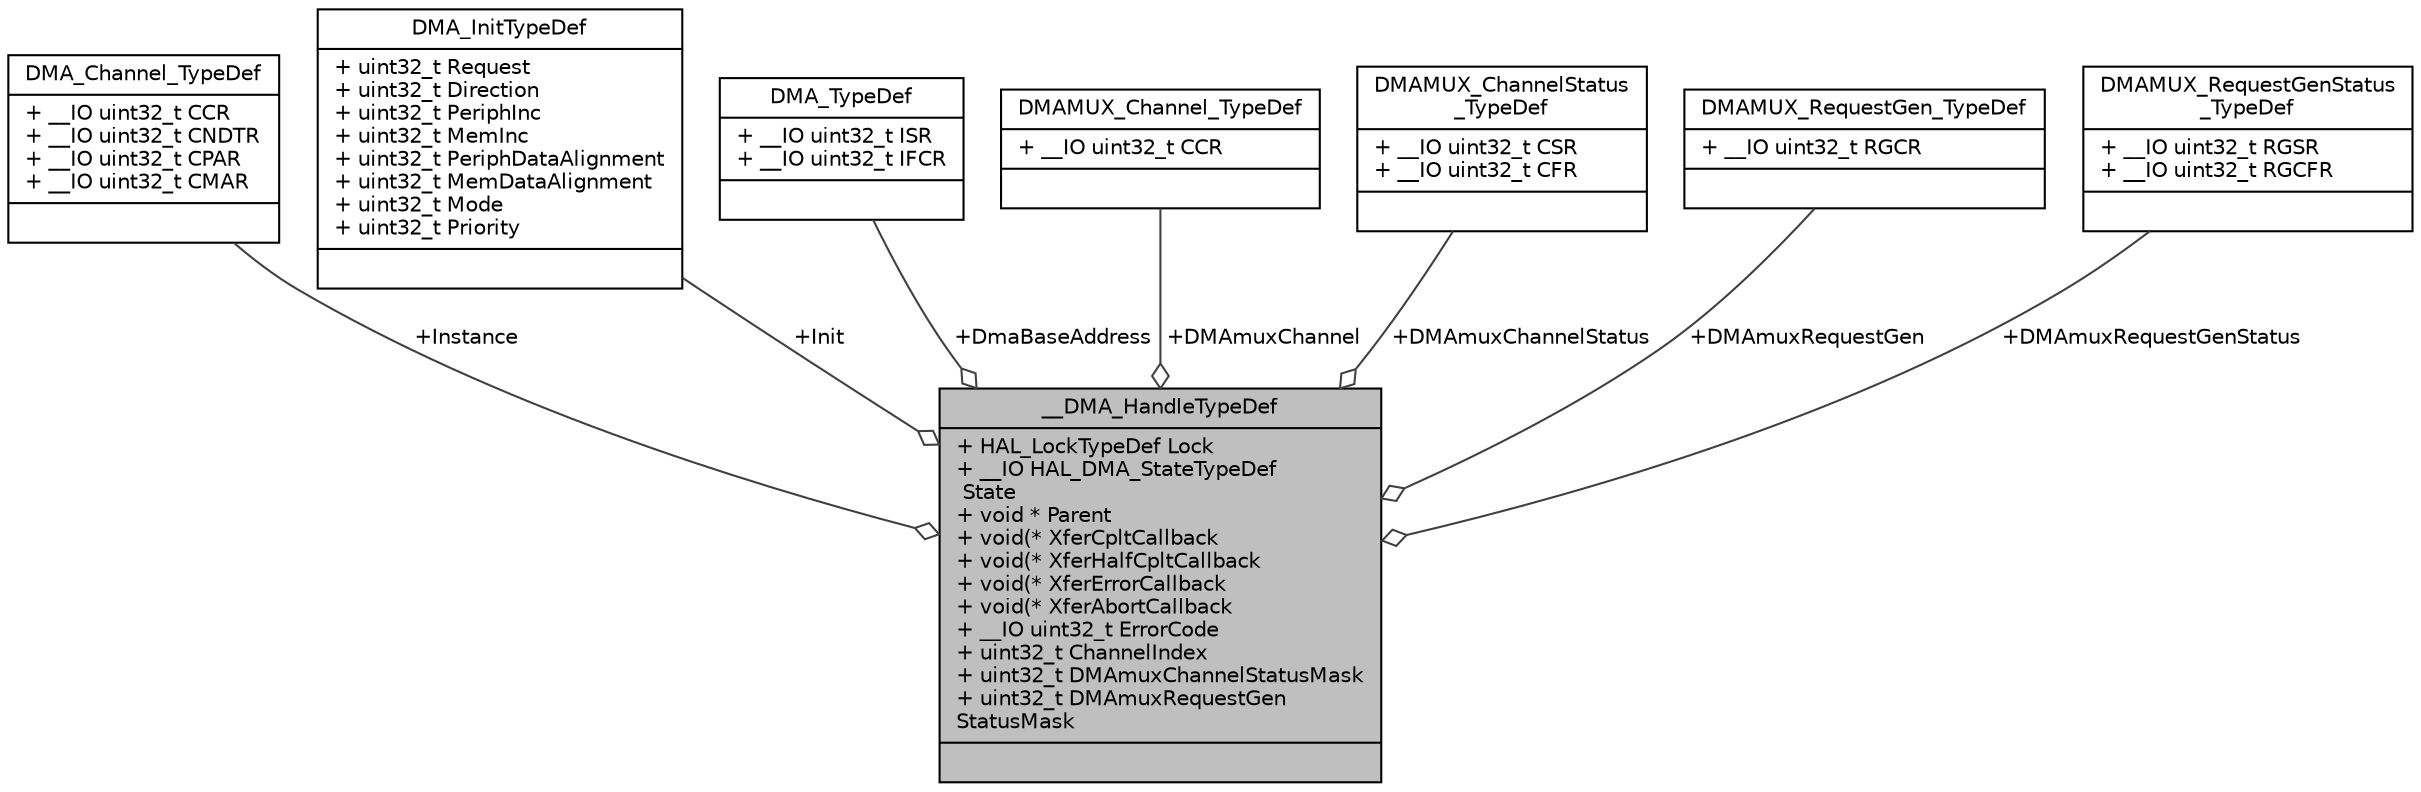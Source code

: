 digraph "__DMA_HandleTypeDef"
{
 // LATEX_PDF_SIZE
  edge [fontname="Helvetica",fontsize="10",labelfontname="Helvetica",labelfontsize="10"];
  node [fontname="Helvetica",fontsize="10",shape=record];
  Node1 [label="{__DMA_HandleTypeDef\n|+ HAL_LockTypeDef Lock\l+ __IO HAL_DMA_StateTypeDef\l State\l+ void * Parent\l+ void(* XferCpltCallback\l+ void(* XferHalfCpltCallback\l+ void(* XferErrorCallback\l+ void(* XferAbortCallback\l+ __IO uint32_t ErrorCode\l+ uint32_t ChannelIndex\l+ uint32_t DMAmuxChannelStatusMask\l+ uint32_t DMAmuxRequestGen\lStatusMask\l|}",height=0.2,width=0.4,color="black", fillcolor="grey75", style="filled", fontcolor="black",tooltip="DMA handle Structure definition."];
  Node2 -> Node1 [color="grey25",fontsize="10",style="solid",label=" +Instance" ,arrowhead="odiamond",fontname="Helvetica"];
  Node2 [label="{DMA_Channel_TypeDef\n|+ __IO uint32_t CCR\l+ __IO uint32_t CNDTR\l+ __IO uint32_t CPAR\l+ __IO uint32_t CMAR\l|}",height=0.2,width=0.4,color="black", fillcolor="white", style="filled",URL="$structDMA__Channel__TypeDef.html",tooltip="DMA Controller."];
  Node3 -> Node1 [color="grey25",fontsize="10",style="solid",label=" +Init" ,arrowhead="odiamond",fontname="Helvetica"];
  Node3 [label="{DMA_InitTypeDef\n|+ uint32_t Request\l+ uint32_t Direction\l+ uint32_t PeriphInc\l+ uint32_t MemInc\l+ uint32_t PeriphDataAlignment\l+ uint32_t MemDataAlignment\l+ uint32_t Mode\l+ uint32_t Priority\l|}",height=0.2,width=0.4,color="black", fillcolor="white", style="filled",URL="$structDMA__InitTypeDef.html",tooltip="DMA Configuration Structure definition."];
  Node4 -> Node1 [color="grey25",fontsize="10",style="solid",label=" +DmaBaseAddress" ,arrowhead="odiamond",fontname="Helvetica"];
  Node4 [label="{DMA_TypeDef\n|+ __IO uint32_t ISR\l+ __IO uint32_t IFCR\l|}",height=0.2,width=0.4,color="black", fillcolor="white", style="filled",URL="$structDMA__TypeDef.html",tooltip=" "];
  Node5 -> Node1 [color="grey25",fontsize="10",style="solid",label=" +DMAmuxChannel" ,arrowhead="odiamond",fontname="Helvetica"];
  Node5 [label="{DMAMUX_Channel_TypeDef\n|+ __IO uint32_t CCR\l|}",height=0.2,width=0.4,color="black", fillcolor="white", style="filled",URL="$structDMAMUX__Channel__TypeDef.html",tooltip="DMA Multiplexer."];
  Node6 -> Node1 [color="grey25",fontsize="10",style="solid",label=" +DMAmuxChannelStatus" ,arrowhead="odiamond",fontname="Helvetica"];
  Node6 [label="{DMAMUX_ChannelStatus\l_TypeDef\n|+ __IO uint32_t CSR\l+ __IO uint32_t CFR\l|}",height=0.2,width=0.4,color="black", fillcolor="white", style="filled",URL="$structDMAMUX__ChannelStatus__TypeDef.html",tooltip=" "];
  Node7 -> Node1 [color="grey25",fontsize="10",style="solid",label=" +DMAmuxRequestGen" ,arrowhead="odiamond",fontname="Helvetica"];
  Node7 [label="{DMAMUX_RequestGen_TypeDef\n|+ __IO uint32_t RGCR\l|}",height=0.2,width=0.4,color="black", fillcolor="white", style="filled",URL="$structDMAMUX__RequestGen__TypeDef.html",tooltip=" "];
  Node8 -> Node1 [color="grey25",fontsize="10",style="solid",label=" +DMAmuxRequestGenStatus" ,arrowhead="odiamond",fontname="Helvetica"];
  Node8 [label="{DMAMUX_RequestGenStatus\l_TypeDef\n|+ __IO uint32_t RGSR\l+ __IO uint32_t RGCFR\l|}",height=0.2,width=0.4,color="black", fillcolor="white", style="filled",URL="$structDMAMUX__RequestGenStatus__TypeDef.html",tooltip=" "];
}
